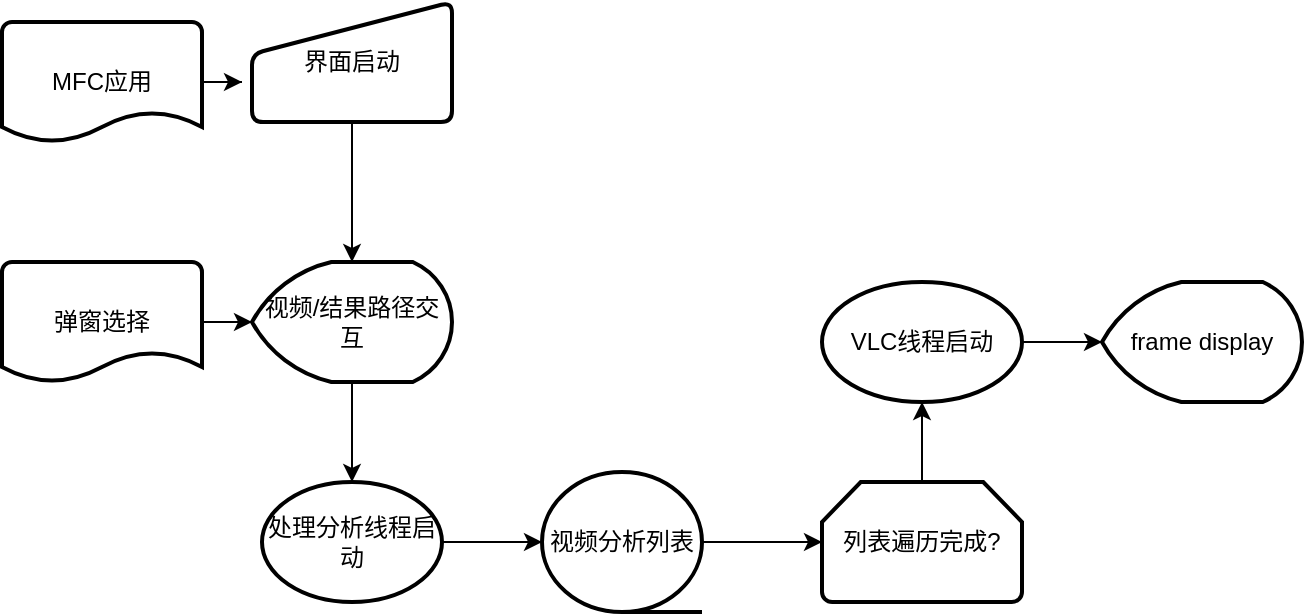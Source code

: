<mxfile version="20.2.8" type="github">
  <diagram id="Vofl5bdccR7pekWCoRrU" name="第 1 页">
    <mxGraphModel dx="2064" dy="730" grid="1" gridSize="10" guides="1" tooltips="1" connect="1" arrows="1" fold="1" page="1" pageScale="1" pageWidth="827" pageHeight="1169" math="0" shadow="0">
      <root>
        <mxCell id="0" />
        <mxCell id="1" parent="0" />
        <mxCell id="JcYxAXZoqRxKvh5FQWdR-5" style="edgeStyle=orthogonalEdgeStyle;rounded=0;orthogonalLoop=1;jettySize=auto;html=1;exitX=0.5;exitY=1;exitDx=0;exitDy=0;entryX=0.5;entryY=0;entryDx=0;entryDy=0;entryPerimeter=0;" edge="1" parent="1" source="JcYxAXZoqRxKvh5FQWdR-2" target="JcYxAXZoqRxKvh5FQWdR-4">
          <mxGeometry relative="1" as="geometry" />
        </mxCell>
        <mxCell id="JcYxAXZoqRxKvh5FQWdR-2" value="界面启动" style="html=1;strokeWidth=2;shape=manualInput;whiteSpace=wrap;rounded=1;size=26;arcSize=11;" vertex="1" parent="1">
          <mxGeometry x="105" y="70" width="100" height="60" as="geometry" />
        </mxCell>
        <mxCell id="JcYxAXZoqRxKvh5FQWdR-7" style="edgeStyle=orthogonalEdgeStyle;rounded=0;orthogonalLoop=1;jettySize=auto;html=1;exitX=0.5;exitY=1;exitDx=0;exitDy=0;exitPerimeter=0;entryX=0.5;entryY=0;entryDx=0;entryDy=0;entryPerimeter=0;" edge="1" parent="1" source="JcYxAXZoqRxKvh5FQWdR-4" target="JcYxAXZoqRxKvh5FQWdR-6">
          <mxGeometry relative="1" as="geometry" />
        </mxCell>
        <mxCell id="JcYxAXZoqRxKvh5FQWdR-4" value="视频/结果路径交互" style="strokeWidth=2;html=1;shape=mxgraph.flowchart.display;whiteSpace=wrap;" vertex="1" parent="1">
          <mxGeometry x="105" y="200" width="100" height="60" as="geometry" />
        </mxCell>
        <mxCell id="JcYxAXZoqRxKvh5FQWdR-10" style="edgeStyle=orthogonalEdgeStyle;rounded=0;orthogonalLoop=1;jettySize=auto;html=1;exitX=1;exitY=0.5;exitDx=0;exitDy=0;exitPerimeter=0;entryX=0;entryY=0.5;entryDx=0;entryDy=0;entryPerimeter=0;" edge="1" parent="1" source="JcYxAXZoqRxKvh5FQWdR-6" target="JcYxAXZoqRxKvh5FQWdR-9">
          <mxGeometry relative="1" as="geometry" />
        </mxCell>
        <mxCell id="JcYxAXZoqRxKvh5FQWdR-6" value="处理分析线程启动" style="strokeWidth=2;html=1;shape=mxgraph.flowchart.start_2;whiteSpace=wrap;" vertex="1" parent="1">
          <mxGeometry x="110" y="310" width="90" height="60" as="geometry" />
        </mxCell>
        <mxCell id="JcYxAXZoqRxKvh5FQWdR-21" style="edgeStyle=orthogonalEdgeStyle;rounded=0;orthogonalLoop=1;jettySize=auto;html=1;exitX=1;exitY=0.5;exitDx=0;exitDy=0;exitPerimeter=0;entryX=0;entryY=0.5;entryDx=0;entryDy=0;entryPerimeter=0;" edge="1" parent="1" source="JcYxAXZoqRxKvh5FQWdR-8" target="JcYxAXZoqRxKvh5FQWdR-20">
          <mxGeometry relative="1" as="geometry" />
        </mxCell>
        <mxCell id="JcYxAXZoqRxKvh5FQWdR-8" value="VLC线程启动" style="strokeWidth=2;html=1;shape=mxgraph.flowchart.start_1;whiteSpace=wrap;" vertex="1" parent="1">
          <mxGeometry x="390" y="210" width="100" height="60" as="geometry" />
        </mxCell>
        <mxCell id="JcYxAXZoqRxKvh5FQWdR-12" style="edgeStyle=orthogonalEdgeStyle;rounded=0;orthogonalLoop=1;jettySize=auto;html=1;exitX=1;exitY=0.5;exitDx=0;exitDy=0;exitPerimeter=0;entryX=0;entryY=0.5;entryDx=0;entryDy=0;entryPerimeter=0;" edge="1" parent="1" source="JcYxAXZoqRxKvh5FQWdR-9" target="JcYxAXZoqRxKvh5FQWdR-11">
          <mxGeometry relative="1" as="geometry" />
        </mxCell>
        <mxCell id="JcYxAXZoqRxKvh5FQWdR-9" value="视频分析列表" style="strokeWidth=2;html=1;shape=mxgraph.flowchart.sequential_data;whiteSpace=wrap;" vertex="1" parent="1">
          <mxGeometry x="250" y="305" width="80" height="70" as="geometry" />
        </mxCell>
        <mxCell id="JcYxAXZoqRxKvh5FQWdR-13" style="edgeStyle=orthogonalEdgeStyle;rounded=0;orthogonalLoop=1;jettySize=auto;html=1;exitX=0.5;exitY=0;exitDx=0;exitDy=0;exitPerimeter=0;entryX=0.5;entryY=1;entryDx=0;entryDy=0;entryPerimeter=0;" edge="1" parent="1" source="JcYxAXZoqRxKvh5FQWdR-11" target="JcYxAXZoqRxKvh5FQWdR-8">
          <mxGeometry relative="1" as="geometry" />
        </mxCell>
        <mxCell id="JcYxAXZoqRxKvh5FQWdR-11" value="列表遍历完成?" style="strokeWidth=2;html=1;shape=mxgraph.flowchart.loop_limit;whiteSpace=wrap;" vertex="1" parent="1">
          <mxGeometry x="390" y="310" width="100" height="60" as="geometry" />
        </mxCell>
        <mxCell id="JcYxAXZoqRxKvh5FQWdR-17" style="edgeStyle=orthogonalEdgeStyle;rounded=0;orthogonalLoop=1;jettySize=auto;html=1;entryX=-0.05;entryY=0.667;entryDx=0;entryDy=0;entryPerimeter=0;" edge="1" parent="1" source="JcYxAXZoqRxKvh5FQWdR-14" target="JcYxAXZoqRxKvh5FQWdR-2">
          <mxGeometry relative="1" as="geometry" />
        </mxCell>
        <mxCell id="JcYxAXZoqRxKvh5FQWdR-14" value="MFC应用" style="strokeWidth=2;html=1;shape=mxgraph.flowchart.document2;whiteSpace=wrap;size=0.25;" vertex="1" parent="1">
          <mxGeometry x="-20" y="80" width="100" height="60" as="geometry" />
        </mxCell>
        <mxCell id="JcYxAXZoqRxKvh5FQWdR-16" style="edgeStyle=orthogonalEdgeStyle;rounded=0;orthogonalLoop=1;jettySize=auto;html=1;entryX=0;entryY=0.5;entryDx=0;entryDy=0;entryPerimeter=0;" edge="1" parent="1" source="JcYxAXZoqRxKvh5FQWdR-15" target="JcYxAXZoqRxKvh5FQWdR-4">
          <mxGeometry relative="1" as="geometry" />
        </mxCell>
        <mxCell id="JcYxAXZoqRxKvh5FQWdR-15" value="弹窗选择" style="strokeWidth=2;html=1;shape=mxgraph.flowchart.document2;whiteSpace=wrap;size=0.25;" vertex="1" parent="1">
          <mxGeometry x="-20" y="200" width="100" height="60" as="geometry" />
        </mxCell>
        <mxCell id="JcYxAXZoqRxKvh5FQWdR-20" value="frame display" style="strokeWidth=2;html=1;shape=mxgraph.flowchart.display;whiteSpace=wrap;" vertex="1" parent="1">
          <mxGeometry x="530" y="210" width="100" height="60" as="geometry" />
        </mxCell>
      </root>
    </mxGraphModel>
  </diagram>
</mxfile>
